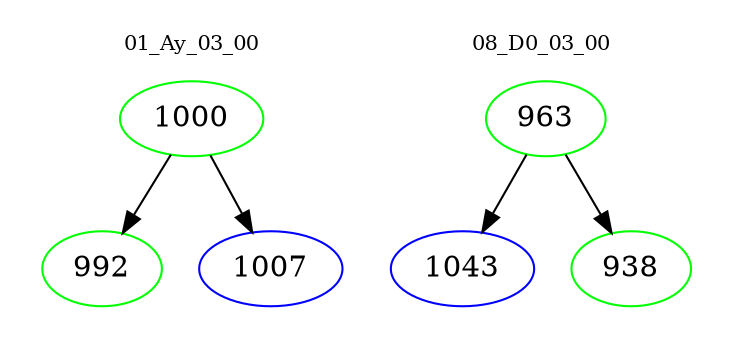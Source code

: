 digraph{
subgraph cluster_0 {
color = white
label = "01_Ay_03_00";
fontsize=10;
T0_1000 [label="1000", color="green"]
T0_1000 -> T0_992 [color="black"]
T0_992 [label="992", color="green"]
T0_1000 -> T0_1007 [color="black"]
T0_1007 [label="1007", color="blue"]
}
subgraph cluster_1 {
color = white
label = "08_D0_03_00";
fontsize=10;
T1_963 [label="963", color="green"]
T1_963 -> T1_1043 [color="black"]
T1_1043 [label="1043", color="blue"]
T1_963 -> T1_938 [color="black"]
T1_938 [label="938", color="green"]
}
}
